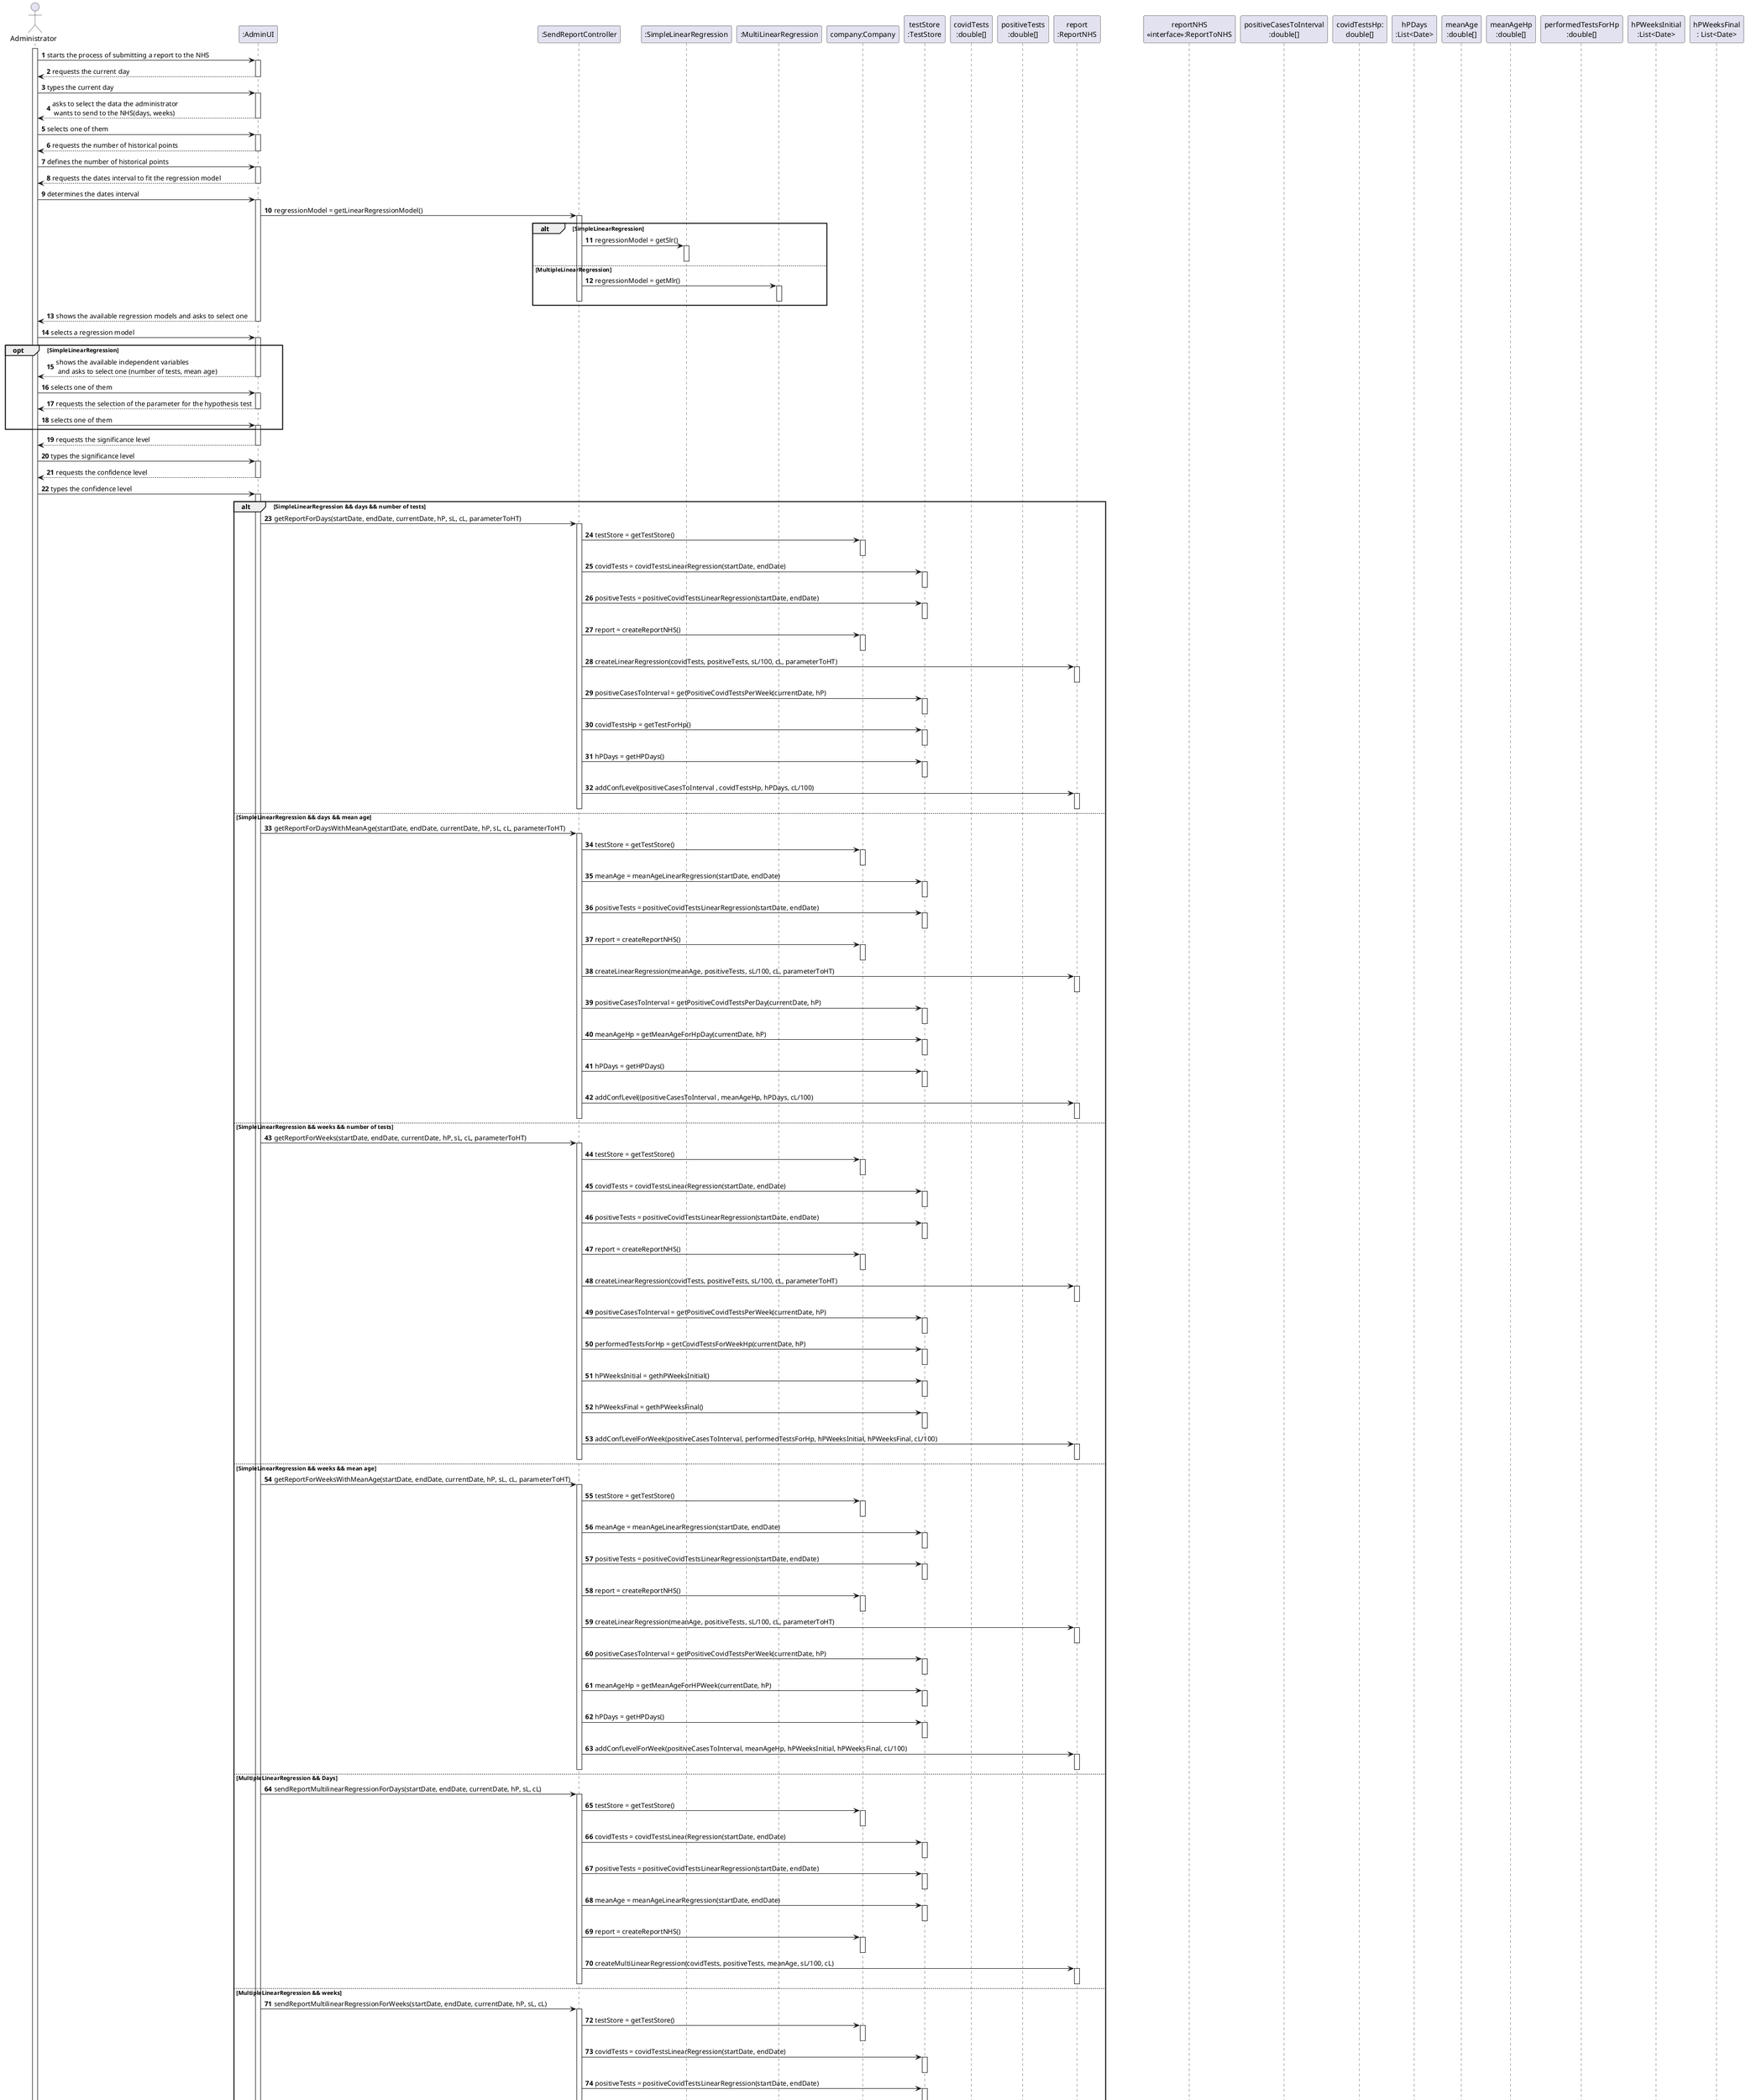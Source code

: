 @startuml
'https://plantuml.com/sequence-diagram

autonumber

actor "Administrator" as ADM
participant ":AdminUI" as UI
participant ":SendReportController" as CTRL
participant ":SimpleLinearRegression" as SLR
participant ":MultiLinearRegression" as MLR
participant "company:Company" as ML
participant "testStore\n:TestStore" as TSTORE
participant "covidTests\n:double[]"
participant "positiveTests\n:double[]"
participant "report\n:ReportNHS" as REPORT
participant "reportNHS\n<<interface>>:ReportToNHS" as REPORTINTERFACE
participant "positiveCasesToInterval\n:double[]"
participant "covidTestsHp:\ndouble[]"
participant "hPDays\n:List<Date>"
participant "meanAge\n:double[]"
participant "meanAgeHp\n:double[]"
participant "performedTestsForHp\n:double[]"
participant "hPWeeksInitial\n:List<Date>"
participant "hPWeeksFinal\n: List<Date>"


activate ADM

ADM -> UI: starts the process of submitting a report to the NHS
activate UI
UI --> ADM: requests the current day
deactivate UI
ADM -> UI: types the current day
activate UI
UI --> ADM: asks to select the data the administrator\n wants to send to the NHS(days, weeks)
deactivate UI
ADM -> UI: selects one of them
activate UI
UI --> ADM: requests the number of historical points
deactivate UI
ADM -> UI: defines the number of historical points
activate UI
UI --> ADM: requests the dates interval to fit the regression model
deactivate UI
ADM -> UI: determines the dates interval
activate UI
UI -> CTRL: regressionModel = getLinearRegressionModel()
activate CTRL
alt SimpleLinearRegression
CTRL -> SLR: regressionModel = getSlr()
activate SLR
deactivate SLR
else MultipleLinearRegression
CTRL -> MLR: regressionModel = getMlr()
activate MLR
deactivate MLR
deactivate CTRL
end
UI --> ADM: shows the available regression models and asks to select one
deactivate UI
ADM -> UI: selects a regression model
activate UI
opt SimpleLinearRegression
UI --> ADM: shows the available independent variables\n and asks to select one (number of tests, mean age)
deactivate UI
ADM -> UI: selects one of them
activate UI
UI --> ADM: requests the selection of the parameter for the hypothesis test
deactivate UI
ADM -> UI: selects one of them
activate UI
end
UI --> ADM: requests the significance level
deactivate UI
ADM -> UI: types the significance level
activate UI
UI --> ADM: requests the confidence level
deactivate UI
ADM -> UI: types the confidence level
activate UI
alt SimpleLinearRegression && days && number of tests
UI -> CTRL: getReportForDays(startDate, endDate, currentDate, hP, sL, cL, parameterToHT)
activate CTRL
CTRL -> ML: testStore = getTestStore()
activate ML
deactivate ML
CTRL -> TSTORE: covidTests = covidTestsLinearRegression(startDate, endDate)
activate TSTORE
deactivate TSTORE
CTRL -> TSTORE: positiveTests = positiveCovidTestsLinearRegression(startDate, endDate)
activate TSTORE
deactivate TSTORE
CTRL -> ML: report = createReportNHS()
activate ML
deactivate ML
CTRL -> REPORT: createLinearRegression(covidTests, positiveTests, sL/100, cL, parameterToHT)
activate REPORT
deactivate REPORT
CTRL -> TSTORE: positiveCasesToInterval = getPositiveCovidTestsPerWeek(currentDate, hP)
activate TSTORE
deactivate TSTORE
CTRL -> TSTORE: covidTestsHp = getTestForHp()
activate TSTORE
deactivate TSTORE
CTRL -> TSTORE: hPDays = getHPDays()
activate TSTORE
deactivate TSTORE
CTRL -> REPORT: addConfLevel(positiveCasesToInterval , covidTestsHp, hPDays, cL/100)
activate REPORT
deactivate REPORT
deactivate CTRL
else SimpleLinearRegression && days && mean age
UI -> CTRL: getReportForDaysWithMeanAge(startDate, endDate, currentDate, hP, sL, cL, parameterToHT)
activate CTRL
CTRL -> ML: testStore = getTestStore()
activate ML
deactivate ML
CTRL -> TSTORE: meanAge = meanAgeLinearRegression(startDate, endDate)
activate TSTORE
deactivate TSTORE
CTRL -> TSTORE: positiveTests = positiveCovidTestsLinearRegression(startDate, endDate)
activate TSTORE
deactivate TSTORE
CTRL -> ML: report = createReportNHS()
activate ML
deactivate ML
CTRL -> REPORT: createLinearRegression(meanAge, positiveTests, sL/100, cL, parameterToHT)
activate REPORT
deactivate REPORT
CTRL -> TSTORE: positiveCasesToInterval = getPositiveCovidTestsPerDay(currentDate, hP)
activate TSTORE
deactivate TSTORE
CTRL -> TSTORE: meanAgeHp = getMeanAgeForHpDay(currentDate, hP)
activate TSTORE
deactivate TSTORE
CTRL -> TSTORE: hPDays = getHPDays()
activate TSTORE
deactivate TSTORE
CTRL -> REPORT:addConfLevel((positiveCasesToInterval , meanAgeHp, hPDays, cL/100)
activate REPORT
deactivate REPORT
deactivate CTRL
else SimpleLinearRegression && weeks && number of tests
UI -> CTRL: getReportForWeeks(startDate, endDate, currentDate, hP, sL, cL, parameterToHT)
activate CTRL
CTRL -> ML: testStore = getTestStore()
activate ML
deactivate ML
CTRL -> TSTORE: covidTests = covidTestsLinearRegression(startDate, endDate)
activate TSTORE
deactivate TSTORE
CTRL -> TSTORE: positiveTests = positiveCovidTestsLinearRegression(startDate, endDate)
activate TSTORE
deactivate TSTORE
CTRL -> ML: report = createReportNHS()
activate ML
deactivate ML
CTRL -> REPORT: createLinearRegression(covidTests, positiveTests, sL/100, cL, parameterToHT)
activate REPORT
deactivate REPORT
CTRL -> TSTORE: positiveCasesToInterval = getPositiveCovidTestsPerWeek(currentDate, hP)
activate TSTORE
deactivate TSTORE
CTRL -> TSTORE: performedTestsForHp = getCovidTestsForWeekHp(currentDate, hP)
activate TSTORE
deactivate TSTORE
CTRL -> TSTORE: hPWeeksInitial = gethPWeeksInitial()
activate TSTORE
deactivate TSTORE
CTRL -> TSTORE: hPWeeksFinal = gethPWeeksFinal()
activate TSTORE
deactivate TSTORE
CTRL -> REPORT: addConfLevelForWeek(positiveCasesToInterval, performedTestsForHp, hPWeeksInitial, hPWeeksFinal, cL/100)
activate REPORT
deactivate REPORT
deactivate CTRL
else SimpleLinearRegression && weeks && mean age
UI -> CTRL: getReportForWeeksWithMeanAge(startDate, endDate, currentDate, hP, sL, cL, parameterToHT)
activate CTRL
CTRL -> ML: testStore = getTestStore()
activate ML
deactivate ML
CTRL -> TSTORE: meanAge = meanAgeLinearRegression(startDate, endDate)
activate TSTORE
deactivate TSTORE
CTRL -> TSTORE: positiveTests = positiveCovidTestsLinearRegression(startDate, endDate)
activate TSTORE
deactivate TSTORE
CTRL -> ML: report = createReportNHS()
activate ML
deactivate ML
CTRL -> REPORT: createLinearRegression(meanAge, positiveTests, sL/100, cL, parameterToHT)
activate REPORT
deactivate REPORT
CTRL -> TSTORE: positiveCasesToInterval = getPositiveCovidTestsPerWeek(currentDate, hP)
activate TSTORE
deactivate TSTORE
CTRL -> TSTORE: meanAgeHp = getMeanAgeForHPWeek(currentDate, hP)
activate TSTORE
deactivate TSTORE
CTRL -> TSTORE: hPDays = getHPDays()
activate TSTORE
deactivate TSTORE
CTRL -> REPORT: addConfLevelForWeek(positiveCasesToInterval, meanAgeHp, hPWeeksInitial, hPWeeksFinal, cL/100)
activate REPORT
deactivate REPORT
deactivate CTRL
else MultipleLinearRegression && Days
UI -> CTRL: sendReportMultilinearRegressionForDays(startDate, endDate, currentDate, hP, sL, cL)
activate CTRL
CTRL -> ML: testStore = getTestStore()
activate ML
deactivate ML
CTRL -> TSTORE: covidTests = covidTestsLinearRegression(startDate, endDate)
activate TSTORE
deactivate TSTORE
CTRL -> TSTORE: positiveTests = positiveCovidTestsLinearRegression(startDate, endDate)
activate TSTORE
deactivate TSTORE
CTRL -> TSTORE: meanAge = meanAgeLinearRegression(startDate, endDate)
activate TSTORE
deactivate TSTORE
CTRL -> ML: report = createReportNHS()
activate ML
deactivate ML
CTRL -> REPORT: createMultiLinearRegression(covidTests, positiveTests, meanAge, sL/100, cL)
activate REPORT
deactivate REPORT
deactivate CTRL
else MultipleLinearRegression && weeks
UI -> CTRL: sendReportMultilinearRegressionForWeeks(startDate, endDate, currentDate, hP, sL, cL)
activate CTRL
CTRL -> ML: testStore = getTestStore()
activate ML
deactivate ML
CTRL -> TSTORE: covidTests = covidTestsLinearRegression(startDate, endDate)
activate TSTORE
deactivate TSTORE
CTRL -> TSTORE: positiveTests = positiveCovidTestsLinearRegression(startDate, endDate)
activate TSTORE
deactivate TSTORE
CTRL -> TSTORE: meanAge = meanAgeLinearRegression(startDate, endDate)
activate TSTORE
deactivate TSTORE
CTRL -> ML: report = createReportNHS()
activate ML
deactivate ML
CTRL -> REPORT: createMultiLinearRegression(covidTests, positiveTests, meanAge, sL/100, cL)
activate REPORT
deactivate REPORT
deactivate CTRL
end
UI --> ADM: shows all data and requests for confirmation
deactivate UI
ADM -> UI: confirms all the data
activate UI
UI -> CTRL: sendReport()
activate CTRL
CTRL -> REPORT: sendReportNHS()
activate REPORT
REPORT -> REPORT: reportNHS = reportApi()
activate REPORT
deactivate REPORT
REPORT -> REPORTINTERFACE: writeUsingFileWriter(report)
activate REPORTINTERFACE
deactivate REPORT
deactivate REPORTINTERFACE
deactivate CTRL
UI --> ADM: informs operation success
deactivate UI

deactivate ADM
@enduml